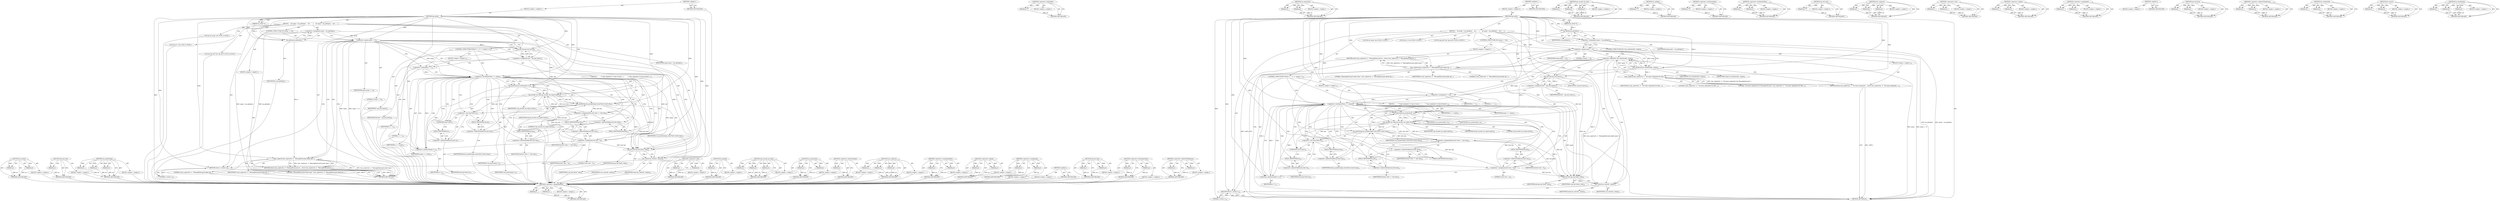 digraph "lua_pushlstring" {
vulnerable_173 [label=<(METHOD,lua_concat)>];
vulnerable_174 [label=<(PARAM,p1)>];
vulnerable_175 [label=<(PARAM,p2)>];
vulnerable_176 [label=<(BLOCK,&lt;empty&gt;,&lt;empty&gt;)>];
vulnerable_177 [label=<(METHOD_RETURN,ANY)>];
vulnerable_123 [label=<(METHOD,mp_buf_new)>];
vulnerable_124 [label=<(PARAM,p1)>];
vulnerable_125 [label=<(BLOCK,&lt;empty&gt;,&lt;empty&gt;)>];
vulnerable_126 [label=<(METHOD_RETURN,ANY)>];
vulnerable_147 [label=<(METHOD,lua_pushlstring)>];
vulnerable_148 [label=<(PARAM,p1)>];
vulnerable_149 [label=<(PARAM,p2)>];
vulnerable_150 [label=<(PARAM,p3)>];
vulnerable_151 [label=<(BLOCK,&lt;empty&gt;,&lt;empty&gt;)>];
vulnerable_152 [label=<(METHOD_RETURN,ANY)>];
vulnerable_6 [label=<(METHOD,&lt;global&gt;)<SUB>1</SUB>>];
vulnerable_7 [label=<(BLOCK,&lt;empty&gt;,&lt;empty&gt;)<SUB>1</SUB>>];
vulnerable_8 [label=<(METHOD,mp_pack)<SUB>1</SUB>>];
vulnerable_9 [label=<(PARAM,lua_State *L)<SUB>1</SUB>>];
vulnerable_10 [label=<(BLOCK,{
    int nargs = lua_gettop(L);
    int i;
   ...,{
    int nargs = lua_gettop(L);
    int i;
   ...)<SUB>1</SUB>>];
vulnerable_11 [label="<(LOCAL,int nargs: int)<SUB>2</SUB>>"];
vulnerable_12 [label=<(&lt;operator&gt;.assignment,nargs = lua_gettop(L))<SUB>2</SUB>>];
vulnerable_13 [label=<(IDENTIFIER,nargs,nargs = lua_gettop(L))<SUB>2</SUB>>];
vulnerable_14 [label=<(lua_gettop,lua_gettop(L))<SUB>2</SUB>>];
vulnerable_15 [label=<(IDENTIFIER,L,lua_gettop(L))<SUB>2</SUB>>];
vulnerable_16 [label="<(LOCAL,int i: int)<SUB>3</SUB>>"];
vulnerable_17 [label="<(LOCAL,mp_buf* buf: mp_buf*)<SUB>4</SUB>>"];
vulnerable_18 [label=<(CONTROL_STRUCTURE,IF,if (nargs == 0))<SUB>6</SUB>>];
vulnerable_19 [label=<(&lt;operator&gt;.equals,nargs == 0)<SUB>6</SUB>>];
vulnerable_20 [label=<(IDENTIFIER,nargs,nargs == 0)<SUB>6</SUB>>];
vulnerable_21 [label=<(LITERAL,0,nargs == 0)<SUB>6</SUB>>];
vulnerable_22 [label=<(BLOCK,&lt;empty&gt;,&lt;empty&gt;)<SUB>7</SUB>>];
vulnerable_23 [label=<(RETURN,return luaL_argerror(L, 0, &quot;MessagePack pack ne...,return luaL_argerror(L, 0, &quot;MessagePack pack ne...)<SUB>7</SUB>>];
vulnerable_24 [label=<(luaL_argerror,luaL_argerror(L, 0, &quot;MessagePack pack needs inp...)<SUB>7</SUB>>];
vulnerable_25 [label=<(IDENTIFIER,L,luaL_argerror(L, 0, &quot;MessagePack pack needs inp...)<SUB>7</SUB>>];
vulnerable_26 [label=<(LITERAL,0,luaL_argerror(L, 0, &quot;MessagePack pack needs inp...)<SUB>7</SUB>>];
vulnerable_27 [label=<(LITERAL,&quot;MessagePack pack needs input.&quot;,luaL_argerror(L, 0, &quot;MessagePack pack needs inp...)<SUB>7</SUB>>];
vulnerable_28 [label=<(&lt;operator&gt;.assignment,buf = mp_buf_new(L))<SUB>9</SUB>>];
vulnerable_29 [label=<(IDENTIFIER,buf,buf = mp_buf_new(L))<SUB>9</SUB>>];
vulnerable_30 [label=<(mp_buf_new,mp_buf_new(L))<SUB>9</SUB>>];
vulnerable_31 [label=<(IDENTIFIER,L,mp_buf_new(L))<SUB>9</SUB>>];
vulnerable_32 [label=<(CONTROL_STRUCTURE,FOR,for (i = 1;i &lt;= nargs;i++))<SUB>10</SUB>>];
vulnerable_33 [label=<(BLOCK,&lt;empty&gt;,&lt;empty&gt;)<SUB>10</SUB>>];
vulnerable_34 [label=<(&lt;operator&gt;.assignment,i = 1)<SUB>10</SUB>>];
vulnerable_35 [label=<(IDENTIFIER,i,i = 1)<SUB>10</SUB>>];
vulnerable_36 [label=<(LITERAL,1,i = 1)<SUB>10</SUB>>];
vulnerable_37 [label=<(&lt;operator&gt;.lessEqualsThan,i &lt;= nargs)<SUB>10</SUB>>];
vulnerable_38 [label=<(IDENTIFIER,i,i &lt;= nargs)<SUB>10</SUB>>];
vulnerable_39 [label=<(IDENTIFIER,nargs,i &lt;= nargs)<SUB>10</SUB>>];
vulnerable_40 [label=<(&lt;operator&gt;.postIncrement,i++)<SUB>10</SUB>>];
vulnerable_41 [label=<(IDENTIFIER,i,i++)<SUB>10</SUB>>];
vulnerable_42 [label=<(BLOCK,{
         /* Copy argument i to top of stack f...,{
         /* Copy argument i to top of stack f...)<SUB>10</SUB>>];
vulnerable_43 [label=<(lua_pushvalue,lua_pushvalue(L, i))<SUB>13</SUB>>];
vulnerable_44 [label=<(IDENTIFIER,L,lua_pushvalue(L, i))<SUB>13</SUB>>];
vulnerable_45 [label=<(IDENTIFIER,i,lua_pushvalue(L, i))<SUB>13</SUB>>];
vulnerable_46 [label=<(mp_encode_lua_type,mp_encode_lua_type(L,buf,0))<SUB>15</SUB>>];
vulnerable_47 [label=<(IDENTIFIER,L,mp_encode_lua_type(L,buf,0))<SUB>15</SUB>>];
vulnerable_48 [label=<(IDENTIFIER,buf,mp_encode_lua_type(L,buf,0))<SUB>15</SUB>>];
vulnerable_49 [label=<(LITERAL,0,mp_encode_lua_type(L,buf,0))<SUB>15</SUB>>];
vulnerable_50 [label=<(lua_pushlstring,lua_pushlstring(L,(char*)buf-&gt;b,buf-&gt;len))<SUB>17</SUB>>];
vulnerable_51 [label=<(IDENTIFIER,L,lua_pushlstring(L,(char*)buf-&gt;b,buf-&gt;len))<SUB>17</SUB>>];
vulnerable_52 [label=<(&lt;operator&gt;.cast,(char*)buf-&gt;b)<SUB>17</SUB>>];
vulnerable_53 [label=<(UNKNOWN,char*,char*)<SUB>17</SUB>>];
vulnerable_54 [label=<(&lt;operator&gt;.indirectFieldAccess,buf-&gt;b)<SUB>17</SUB>>];
vulnerable_55 [label=<(IDENTIFIER,buf,(char*)buf-&gt;b)<SUB>17</SUB>>];
vulnerable_56 [label=<(FIELD_IDENTIFIER,b,b)<SUB>17</SUB>>];
vulnerable_57 [label=<(&lt;operator&gt;.indirectFieldAccess,buf-&gt;len)<SUB>17</SUB>>];
vulnerable_58 [label=<(IDENTIFIER,buf,lua_pushlstring(L,(char*)buf-&gt;b,buf-&gt;len))<SUB>17</SUB>>];
vulnerable_59 [label=<(FIELD_IDENTIFIER,len,len)<SUB>17</SUB>>];
vulnerable_60 [label=<(&lt;operator&gt;.assignmentPlus,buf-&gt;free += buf-&gt;len)<SUB>22</SUB>>];
vulnerable_61 [label=<(&lt;operator&gt;.indirectFieldAccess,buf-&gt;free)<SUB>22</SUB>>];
vulnerable_62 [label=<(IDENTIFIER,buf,buf-&gt;free += buf-&gt;len)<SUB>22</SUB>>];
vulnerable_63 [label=<(FIELD_IDENTIFIER,free,free)<SUB>22</SUB>>];
vulnerable_64 [label=<(&lt;operator&gt;.indirectFieldAccess,buf-&gt;len)<SUB>22</SUB>>];
vulnerable_65 [label=<(IDENTIFIER,buf,buf-&gt;free += buf-&gt;len)<SUB>22</SUB>>];
vulnerable_66 [label=<(FIELD_IDENTIFIER,len,len)<SUB>22</SUB>>];
vulnerable_67 [label=<(&lt;operator&gt;.assignment,buf-&gt;len = 0)<SUB>23</SUB>>];
vulnerable_68 [label=<(&lt;operator&gt;.indirectFieldAccess,buf-&gt;len)<SUB>23</SUB>>];
vulnerable_69 [label=<(IDENTIFIER,buf,buf-&gt;len = 0)<SUB>23</SUB>>];
vulnerable_70 [label=<(FIELD_IDENTIFIER,len,len)<SUB>23</SUB>>];
vulnerable_71 [label=<(LITERAL,0,buf-&gt;len = 0)<SUB>23</SUB>>];
vulnerable_72 [label=<(mp_buf_free,mp_buf_free(L, buf))<SUB>25</SUB>>];
vulnerable_73 [label=<(IDENTIFIER,L,mp_buf_free(L, buf))<SUB>25</SUB>>];
vulnerable_74 [label=<(IDENTIFIER,buf,mp_buf_free(L, buf))<SUB>25</SUB>>];
vulnerable_75 [label=<(lua_concat,lua_concat(L, nargs))<SUB>28</SUB>>];
vulnerable_76 [label=<(IDENTIFIER,L,lua_concat(L, nargs))<SUB>28</SUB>>];
vulnerable_77 [label=<(IDENTIFIER,nargs,lua_concat(L, nargs))<SUB>28</SUB>>];
vulnerable_78 [label=<(RETURN,return 1;,return 1;)<SUB>29</SUB>>];
vulnerable_79 [label=<(LITERAL,1,return 1;)<SUB>29</SUB>>];
vulnerable_80 [label=<(METHOD_RETURN,int)<SUB>1</SUB>>];
vulnerable_82 [label=<(METHOD_RETURN,ANY)<SUB>1</SUB>>];
vulnerable_153 [label=<(METHOD,&lt;operator&gt;.cast)>];
vulnerable_154 [label=<(PARAM,p1)>];
vulnerable_155 [label=<(PARAM,p2)>];
vulnerable_156 [label=<(BLOCK,&lt;empty&gt;,&lt;empty&gt;)>];
vulnerable_157 [label=<(METHOD_RETURN,ANY)>];
vulnerable_108 [label=<(METHOD,lua_gettop)>];
vulnerable_109 [label=<(PARAM,p1)>];
vulnerable_110 [label=<(BLOCK,&lt;empty&gt;,&lt;empty&gt;)>];
vulnerable_111 [label=<(METHOD_RETURN,ANY)>];
vulnerable_141 [label=<(METHOD,mp_encode_lua_type)>];
vulnerable_142 [label=<(PARAM,p1)>];
vulnerable_143 [label=<(PARAM,p2)>];
vulnerable_144 [label=<(PARAM,p3)>];
vulnerable_145 [label=<(BLOCK,&lt;empty&gt;,&lt;empty&gt;)>];
vulnerable_146 [label=<(METHOD_RETURN,ANY)>];
vulnerable_136 [label=<(METHOD,lua_pushvalue)>];
vulnerable_137 [label=<(PARAM,p1)>];
vulnerable_138 [label=<(PARAM,p2)>];
vulnerable_139 [label=<(BLOCK,&lt;empty&gt;,&lt;empty&gt;)>];
vulnerable_140 [label=<(METHOD_RETURN,ANY)>];
vulnerable_132 [label=<(METHOD,&lt;operator&gt;.postIncrement)>];
vulnerable_133 [label=<(PARAM,p1)>];
vulnerable_134 [label=<(BLOCK,&lt;empty&gt;,&lt;empty&gt;)>];
vulnerable_135 [label=<(METHOD_RETURN,ANY)>];
vulnerable_117 [label=<(METHOD,luaL_argerror)>];
vulnerable_118 [label=<(PARAM,p1)>];
vulnerable_119 [label=<(PARAM,p2)>];
vulnerable_120 [label=<(PARAM,p3)>];
vulnerable_121 [label=<(BLOCK,&lt;empty&gt;,&lt;empty&gt;)>];
vulnerable_122 [label=<(METHOD_RETURN,ANY)>];
vulnerable_163 [label=<(METHOD,&lt;operator&gt;.assignmentPlus)>];
vulnerable_164 [label=<(PARAM,p1)>];
vulnerable_165 [label=<(PARAM,p2)>];
vulnerable_166 [label=<(BLOCK,&lt;empty&gt;,&lt;empty&gt;)>];
vulnerable_167 [label=<(METHOD_RETURN,ANY)>];
vulnerable_112 [label=<(METHOD,&lt;operator&gt;.equals)>];
vulnerable_113 [label=<(PARAM,p1)>];
vulnerable_114 [label=<(PARAM,p2)>];
vulnerable_115 [label=<(BLOCK,&lt;empty&gt;,&lt;empty&gt;)>];
vulnerable_116 [label=<(METHOD_RETURN,ANY)>];
vulnerable_103 [label=<(METHOD,&lt;operator&gt;.assignment)>];
vulnerable_104 [label=<(PARAM,p1)>];
vulnerable_105 [label=<(PARAM,p2)>];
vulnerable_106 [label=<(BLOCK,&lt;empty&gt;,&lt;empty&gt;)>];
vulnerable_107 [label=<(METHOD_RETURN,ANY)>];
vulnerable_97 [label=<(METHOD,&lt;global&gt;)<SUB>1</SUB>>];
vulnerable_98 [label=<(BLOCK,&lt;empty&gt;,&lt;empty&gt;)>];
vulnerable_99 [label=<(METHOD_RETURN,ANY)>];
vulnerable_168 [label=<(METHOD,mp_buf_free)>];
vulnerable_169 [label=<(PARAM,p1)>];
vulnerable_170 [label=<(PARAM,p2)>];
vulnerable_171 [label=<(BLOCK,&lt;empty&gt;,&lt;empty&gt;)>];
vulnerable_172 [label=<(METHOD_RETURN,ANY)>];
vulnerable_127 [label=<(METHOD,&lt;operator&gt;.lessEqualsThan)>];
vulnerable_128 [label=<(PARAM,p1)>];
vulnerable_129 [label=<(PARAM,p2)>];
vulnerable_130 [label=<(BLOCK,&lt;empty&gt;,&lt;empty&gt;)>];
vulnerable_131 [label=<(METHOD_RETURN,ANY)>];
vulnerable_158 [label=<(METHOD,&lt;operator&gt;.indirectFieldAccess)>];
vulnerable_159 [label=<(PARAM,p1)>];
vulnerable_160 [label=<(PARAM,p2)>];
vulnerable_161 [label=<(BLOCK,&lt;empty&gt;,&lt;empty&gt;)>];
vulnerable_162 [label=<(METHOD_RETURN,ANY)>];
fixed_185 [label=<(METHOD,&lt;operator&gt;.assignmentPlus)>];
fixed_186 [label=<(PARAM,p1)>];
fixed_187 [label=<(PARAM,p2)>];
fixed_188 [label=<(BLOCK,&lt;empty&gt;,&lt;empty&gt;)>];
fixed_189 [label=<(METHOD_RETURN,ANY)>];
fixed_136 [label=<(METHOD,&lt;operator&gt;.logicalNot)>];
fixed_137 [label=<(PARAM,p1)>];
fixed_138 [label=<(BLOCK,&lt;empty&gt;,&lt;empty&gt;)>];
fixed_139 [label=<(METHOD_RETURN,ANY)>];
fixed_158 [label=<(METHOD,lua_pushvalue)>];
fixed_159 [label=<(PARAM,p1)>];
fixed_160 [label=<(PARAM,p2)>];
fixed_161 [label=<(BLOCK,&lt;empty&gt;,&lt;empty&gt;)>];
fixed_162 [label=<(METHOD_RETURN,ANY)>];
fixed_6 [label=<(METHOD,&lt;global&gt;)<SUB>1</SUB>>];
fixed_7 [label=<(BLOCK,&lt;empty&gt;,&lt;empty&gt;)<SUB>1</SUB>>];
fixed_8 [label=<(METHOD,mp_pack)<SUB>1</SUB>>];
fixed_9 [label=<(PARAM,lua_State *L)<SUB>1</SUB>>];
fixed_10 [label=<(BLOCK,{
    int nargs = lua_gettop(L);
    int i;
   ...,{
    int nargs = lua_gettop(L);
    int i;
   ...)<SUB>1</SUB>>];
fixed_11 [label="<(LOCAL,int nargs: int)<SUB>2</SUB>>"];
fixed_12 [label=<(&lt;operator&gt;.assignment,nargs = lua_gettop(L))<SUB>2</SUB>>];
fixed_13 [label=<(IDENTIFIER,nargs,nargs = lua_gettop(L))<SUB>2</SUB>>];
fixed_14 [label=<(lua_gettop,lua_gettop(L))<SUB>2</SUB>>];
fixed_15 [label=<(IDENTIFIER,L,lua_gettop(L))<SUB>2</SUB>>];
fixed_16 [label="<(LOCAL,int i: int)<SUB>3</SUB>>"];
fixed_17 [label="<(LOCAL,mp_buf* buf: mp_buf*)<SUB>4</SUB>>"];
fixed_18 [label=<(CONTROL_STRUCTURE,IF,if (nargs == 0))<SUB>6</SUB>>];
fixed_19 [label=<(&lt;operator&gt;.equals,nargs == 0)<SUB>6</SUB>>];
fixed_20 [label=<(IDENTIFIER,nargs,nargs == 0)<SUB>6</SUB>>];
fixed_21 [label=<(LITERAL,0,nargs == 0)<SUB>6</SUB>>];
fixed_22 [label=<(BLOCK,&lt;empty&gt;,&lt;empty&gt;)<SUB>7</SUB>>];
fixed_23 [label=<(RETURN,return luaL_argerror(L, 0, &quot;MessagePack pack ne...,return luaL_argerror(L, 0, &quot;MessagePack pack ne...)<SUB>7</SUB>>];
fixed_24 [label=<(luaL_argerror,luaL_argerror(L, 0, &quot;MessagePack pack needs inp...)<SUB>7</SUB>>];
fixed_25 [label=<(IDENTIFIER,L,luaL_argerror(L, 0, &quot;MessagePack pack needs inp...)<SUB>7</SUB>>];
fixed_26 [label=<(LITERAL,0,luaL_argerror(L, 0, &quot;MessagePack pack needs inp...)<SUB>7</SUB>>];
fixed_27 [label=<(LITERAL,&quot;MessagePack pack needs input.&quot;,luaL_argerror(L, 0, &quot;MessagePack pack needs inp...)<SUB>7</SUB>>];
fixed_28 [label=<(CONTROL_STRUCTURE,IF,if (!lua_checkstack(L, nargs)))<SUB>9</SUB>>];
fixed_29 [label=<(&lt;operator&gt;.logicalNot,!lua_checkstack(L, nargs))<SUB>9</SUB>>];
fixed_30 [label=<(lua_checkstack,lua_checkstack(L, nargs))<SUB>9</SUB>>];
fixed_31 [label=<(IDENTIFIER,L,lua_checkstack(L, nargs))<SUB>9</SUB>>];
fixed_32 [label=<(IDENTIFIER,nargs,lua_checkstack(L, nargs))<SUB>9</SUB>>];
fixed_33 [label=<(BLOCK,&lt;empty&gt;,&lt;empty&gt;)<SUB>10</SUB>>];
fixed_34 [label=<(RETURN,return luaL_argerror(L, 0, &quot;Too many arguments ...,return luaL_argerror(L, 0, &quot;Too many arguments ...)<SUB>10</SUB>>];
fixed_35 [label=<(luaL_argerror,luaL_argerror(L, 0, &quot;Too many arguments for Mes...)<SUB>10</SUB>>];
fixed_36 [label=<(IDENTIFIER,L,luaL_argerror(L, 0, &quot;Too many arguments for Mes...)<SUB>10</SUB>>];
fixed_37 [label=<(LITERAL,0,luaL_argerror(L, 0, &quot;Too many arguments for Mes...)<SUB>10</SUB>>];
fixed_38 [label=<(LITERAL,&quot;Too many arguments for MessagePack pack.&quot;,luaL_argerror(L, 0, &quot;Too many arguments for Mes...)<SUB>10</SUB>>];
fixed_39 [label=<(&lt;operator&gt;.assignment,buf = mp_buf_new(L))<SUB>12</SUB>>];
fixed_40 [label=<(IDENTIFIER,buf,buf = mp_buf_new(L))<SUB>12</SUB>>];
fixed_41 [label=<(mp_buf_new,mp_buf_new(L))<SUB>12</SUB>>];
fixed_42 [label=<(IDENTIFIER,L,mp_buf_new(L))<SUB>12</SUB>>];
fixed_43 [label=<(CONTROL_STRUCTURE,FOR,for (i = 1;i &lt;= nargs;i++))<SUB>13</SUB>>];
fixed_44 [label=<(BLOCK,&lt;empty&gt;,&lt;empty&gt;)<SUB>13</SUB>>];
fixed_45 [label=<(&lt;operator&gt;.assignment,i = 1)<SUB>13</SUB>>];
fixed_46 [label=<(IDENTIFIER,i,i = 1)<SUB>13</SUB>>];
fixed_47 [label=<(LITERAL,1,i = 1)<SUB>13</SUB>>];
fixed_48 [label=<(&lt;operator&gt;.lessEqualsThan,i &lt;= nargs)<SUB>13</SUB>>];
fixed_49 [label=<(IDENTIFIER,i,i &lt;= nargs)<SUB>13</SUB>>];
fixed_50 [label=<(IDENTIFIER,nargs,i &lt;= nargs)<SUB>13</SUB>>];
fixed_51 [label=<(&lt;operator&gt;.postIncrement,i++)<SUB>13</SUB>>];
fixed_52 [label=<(IDENTIFIER,i,i++)<SUB>13</SUB>>];
fixed_53 [label=<(BLOCK,{
         /* Copy argument i to top of stack f...,{
         /* Copy argument i to top of stack f...)<SUB>13</SUB>>];
fixed_54 [label=<(lua_pushvalue,lua_pushvalue(L, i))<SUB>16</SUB>>];
fixed_55 [label=<(IDENTIFIER,L,lua_pushvalue(L, i))<SUB>16</SUB>>];
fixed_56 [label=<(IDENTIFIER,i,lua_pushvalue(L, i))<SUB>16</SUB>>];
fixed_57 [label=<(mp_encode_lua_type,mp_encode_lua_type(L,buf,0))<SUB>18</SUB>>];
fixed_58 [label=<(IDENTIFIER,L,mp_encode_lua_type(L,buf,0))<SUB>18</SUB>>];
fixed_59 [label=<(IDENTIFIER,buf,mp_encode_lua_type(L,buf,0))<SUB>18</SUB>>];
fixed_60 [label=<(LITERAL,0,mp_encode_lua_type(L,buf,0))<SUB>18</SUB>>];
fixed_61 [label=<(lua_pushlstring,lua_pushlstring(L,(char*)buf-&gt;b,buf-&gt;len))<SUB>20</SUB>>];
fixed_62 [label=<(IDENTIFIER,L,lua_pushlstring(L,(char*)buf-&gt;b,buf-&gt;len))<SUB>20</SUB>>];
fixed_63 [label=<(&lt;operator&gt;.cast,(char*)buf-&gt;b)<SUB>20</SUB>>];
fixed_64 [label=<(UNKNOWN,char*,char*)<SUB>20</SUB>>];
fixed_65 [label=<(&lt;operator&gt;.indirectFieldAccess,buf-&gt;b)<SUB>20</SUB>>];
fixed_66 [label=<(IDENTIFIER,buf,(char*)buf-&gt;b)<SUB>20</SUB>>];
fixed_67 [label=<(FIELD_IDENTIFIER,b,b)<SUB>20</SUB>>];
fixed_68 [label=<(&lt;operator&gt;.indirectFieldAccess,buf-&gt;len)<SUB>20</SUB>>];
fixed_69 [label=<(IDENTIFIER,buf,lua_pushlstring(L,(char*)buf-&gt;b,buf-&gt;len))<SUB>20</SUB>>];
fixed_70 [label=<(FIELD_IDENTIFIER,len,len)<SUB>20</SUB>>];
fixed_71 [label=<(&lt;operator&gt;.assignmentPlus,buf-&gt;free += buf-&gt;len)<SUB>25</SUB>>];
fixed_72 [label=<(&lt;operator&gt;.indirectFieldAccess,buf-&gt;free)<SUB>25</SUB>>];
fixed_73 [label=<(IDENTIFIER,buf,buf-&gt;free += buf-&gt;len)<SUB>25</SUB>>];
fixed_74 [label=<(FIELD_IDENTIFIER,free,free)<SUB>25</SUB>>];
fixed_75 [label=<(&lt;operator&gt;.indirectFieldAccess,buf-&gt;len)<SUB>25</SUB>>];
fixed_76 [label=<(IDENTIFIER,buf,buf-&gt;free += buf-&gt;len)<SUB>25</SUB>>];
fixed_77 [label=<(FIELD_IDENTIFIER,len,len)<SUB>25</SUB>>];
fixed_78 [label=<(&lt;operator&gt;.assignment,buf-&gt;len = 0)<SUB>26</SUB>>];
fixed_79 [label=<(&lt;operator&gt;.indirectFieldAccess,buf-&gt;len)<SUB>26</SUB>>];
fixed_80 [label=<(IDENTIFIER,buf,buf-&gt;len = 0)<SUB>26</SUB>>];
fixed_81 [label=<(FIELD_IDENTIFIER,len,len)<SUB>26</SUB>>];
fixed_82 [label=<(LITERAL,0,buf-&gt;len = 0)<SUB>26</SUB>>];
fixed_83 [label=<(mp_buf_free,mp_buf_free(L, buf))<SUB>28</SUB>>];
fixed_84 [label=<(IDENTIFIER,L,mp_buf_free(L, buf))<SUB>28</SUB>>];
fixed_85 [label=<(IDENTIFIER,buf,mp_buf_free(L, buf))<SUB>28</SUB>>];
fixed_86 [label=<(lua_concat,lua_concat(L, nargs))<SUB>31</SUB>>];
fixed_87 [label=<(IDENTIFIER,L,lua_concat(L, nargs))<SUB>31</SUB>>];
fixed_88 [label=<(IDENTIFIER,nargs,lua_concat(L, nargs))<SUB>31</SUB>>];
fixed_89 [label=<(RETURN,return 1;,return 1;)<SUB>32</SUB>>];
fixed_90 [label=<(LITERAL,1,return 1;)<SUB>32</SUB>>];
fixed_91 [label=<(METHOD_RETURN,int)<SUB>1</SUB>>];
fixed_93 [label=<(METHOD_RETURN,ANY)<SUB>1</SUB>>];
fixed_163 [label=<(METHOD,mp_encode_lua_type)>];
fixed_164 [label=<(PARAM,p1)>];
fixed_165 [label=<(PARAM,p2)>];
fixed_166 [label=<(PARAM,p3)>];
fixed_167 [label=<(BLOCK,&lt;empty&gt;,&lt;empty&gt;)>];
fixed_168 [label=<(METHOD_RETURN,ANY)>];
fixed_121 [label=<(METHOD,lua_gettop)>];
fixed_122 [label=<(PARAM,p1)>];
fixed_123 [label=<(BLOCK,&lt;empty&gt;,&lt;empty&gt;)>];
fixed_124 [label=<(METHOD_RETURN,ANY)>];
fixed_154 [label=<(METHOD,&lt;operator&gt;.postIncrement)>];
fixed_155 [label=<(PARAM,p1)>];
fixed_156 [label=<(BLOCK,&lt;empty&gt;,&lt;empty&gt;)>];
fixed_157 [label=<(METHOD_RETURN,ANY)>];
fixed_149 [label=<(METHOD,&lt;operator&gt;.lessEqualsThan)>];
fixed_150 [label=<(PARAM,p1)>];
fixed_151 [label=<(PARAM,p2)>];
fixed_152 [label=<(BLOCK,&lt;empty&gt;,&lt;empty&gt;)>];
fixed_153 [label=<(METHOD_RETURN,ANY)>];
fixed_145 [label=<(METHOD,mp_buf_new)>];
fixed_146 [label=<(PARAM,p1)>];
fixed_147 [label=<(BLOCK,&lt;empty&gt;,&lt;empty&gt;)>];
fixed_148 [label=<(METHOD_RETURN,ANY)>];
fixed_130 [label=<(METHOD,luaL_argerror)>];
fixed_131 [label=<(PARAM,p1)>];
fixed_132 [label=<(PARAM,p2)>];
fixed_133 [label=<(PARAM,p3)>];
fixed_134 [label=<(BLOCK,&lt;empty&gt;,&lt;empty&gt;)>];
fixed_135 [label=<(METHOD_RETURN,ANY)>];
fixed_175 [label=<(METHOD,&lt;operator&gt;.cast)>];
fixed_176 [label=<(PARAM,p1)>];
fixed_177 [label=<(PARAM,p2)>];
fixed_178 [label=<(BLOCK,&lt;empty&gt;,&lt;empty&gt;)>];
fixed_179 [label=<(METHOD_RETURN,ANY)>];
fixed_125 [label=<(METHOD,&lt;operator&gt;.equals)>];
fixed_126 [label=<(PARAM,p1)>];
fixed_127 [label=<(PARAM,p2)>];
fixed_128 [label=<(BLOCK,&lt;empty&gt;,&lt;empty&gt;)>];
fixed_129 [label=<(METHOD_RETURN,ANY)>];
fixed_116 [label=<(METHOD,&lt;operator&gt;.assignment)>];
fixed_117 [label=<(PARAM,p1)>];
fixed_118 [label=<(PARAM,p2)>];
fixed_119 [label=<(BLOCK,&lt;empty&gt;,&lt;empty&gt;)>];
fixed_120 [label=<(METHOD_RETURN,ANY)>];
fixed_110 [label=<(METHOD,&lt;global&gt;)<SUB>1</SUB>>];
fixed_111 [label=<(BLOCK,&lt;empty&gt;,&lt;empty&gt;)>];
fixed_112 [label=<(METHOD_RETURN,ANY)>];
fixed_190 [label=<(METHOD,mp_buf_free)>];
fixed_191 [label=<(PARAM,p1)>];
fixed_192 [label=<(PARAM,p2)>];
fixed_193 [label=<(BLOCK,&lt;empty&gt;,&lt;empty&gt;)>];
fixed_194 [label=<(METHOD_RETURN,ANY)>];
fixed_180 [label=<(METHOD,&lt;operator&gt;.indirectFieldAccess)>];
fixed_181 [label=<(PARAM,p1)>];
fixed_182 [label=<(PARAM,p2)>];
fixed_183 [label=<(BLOCK,&lt;empty&gt;,&lt;empty&gt;)>];
fixed_184 [label=<(METHOD_RETURN,ANY)>];
fixed_140 [label=<(METHOD,lua_checkstack)>];
fixed_141 [label=<(PARAM,p1)>];
fixed_142 [label=<(PARAM,p2)>];
fixed_143 [label=<(BLOCK,&lt;empty&gt;,&lt;empty&gt;)>];
fixed_144 [label=<(METHOD_RETURN,ANY)>];
fixed_195 [label=<(METHOD,lua_concat)>];
fixed_196 [label=<(PARAM,p1)>];
fixed_197 [label=<(PARAM,p2)>];
fixed_198 [label=<(BLOCK,&lt;empty&gt;,&lt;empty&gt;)>];
fixed_199 [label=<(METHOD_RETURN,ANY)>];
fixed_169 [label=<(METHOD,lua_pushlstring)>];
fixed_170 [label=<(PARAM,p1)>];
fixed_171 [label=<(PARAM,p2)>];
fixed_172 [label=<(PARAM,p3)>];
fixed_173 [label=<(BLOCK,&lt;empty&gt;,&lt;empty&gt;)>];
fixed_174 [label=<(METHOD_RETURN,ANY)>];
vulnerable_173 -> vulnerable_174  [key=0, label="AST: "];
vulnerable_173 -> vulnerable_174  [key=1, label="DDG: "];
vulnerable_173 -> vulnerable_176  [key=0, label="AST: "];
vulnerable_173 -> vulnerable_175  [key=0, label="AST: "];
vulnerable_173 -> vulnerable_175  [key=1, label="DDG: "];
vulnerable_173 -> vulnerable_177  [key=0, label="AST: "];
vulnerable_173 -> vulnerable_177  [key=1, label="CFG: "];
vulnerable_174 -> vulnerable_177  [key=0, label="DDG: p1"];
vulnerable_175 -> vulnerable_177  [key=0, label="DDG: p2"];
vulnerable_176 -> fixed_185  [key=0];
vulnerable_177 -> fixed_185  [key=0];
vulnerable_123 -> vulnerable_124  [key=0, label="AST: "];
vulnerable_123 -> vulnerable_124  [key=1, label="DDG: "];
vulnerable_123 -> vulnerable_125  [key=0, label="AST: "];
vulnerable_123 -> vulnerable_126  [key=0, label="AST: "];
vulnerable_123 -> vulnerable_126  [key=1, label="CFG: "];
vulnerable_124 -> vulnerable_126  [key=0, label="DDG: p1"];
vulnerable_125 -> fixed_185  [key=0];
vulnerable_126 -> fixed_185  [key=0];
vulnerable_147 -> vulnerable_148  [key=0, label="AST: "];
vulnerable_147 -> vulnerable_148  [key=1, label="DDG: "];
vulnerable_147 -> vulnerable_151  [key=0, label="AST: "];
vulnerable_147 -> vulnerable_149  [key=0, label="AST: "];
vulnerable_147 -> vulnerable_149  [key=1, label="DDG: "];
vulnerable_147 -> vulnerable_152  [key=0, label="AST: "];
vulnerable_147 -> vulnerable_152  [key=1, label="CFG: "];
vulnerable_147 -> vulnerable_150  [key=0, label="AST: "];
vulnerable_147 -> vulnerable_150  [key=1, label="DDG: "];
vulnerable_148 -> vulnerable_152  [key=0, label="DDG: p1"];
vulnerable_149 -> vulnerable_152  [key=0, label="DDG: p2"];
vulnerable_150 -> vulnerable_152  [key=0, label="DDG: p3"];
vulnerable_151 -> fixed_185  [key=0];
vulnerable_152 -> fixed_185  [key=0];
vulnerable_6 -> vulnerable_7  [key=0, label="AST: "];
vulnerable_6 -> vulnerable_82  [key=0, label="AST: "];
vulnerable_6 -> vulnerable_82  [key=1, label="CFG: "];
vulnerable_7 -> vulnerable_8  [key=0, label="AST: "];
vulnerable_8 -> vulnerable_9  [key=0, label="AST: "];
vulnerable_8 -> vulnerable_9  [key=1, label="DDG: "];
vulnerable_8 -> vulnerable_10  [key=0, label="AST: "];
vulnerable_8 -> vulnerable_80  [key=0, label="AST: "];
vulnerable_8 -> vulnerable_14  [key=0, label="CFG: "];
vulnerable_8 -> vulnerable_14  [key=1, label="DDG: "];
vulnerable_8 -> vulnerable_78  [key=0, label="DDG: "];
vulnerable_8 -> vulnerable_72  [key=0, label="DDG: "];
vulnerable_8 -> vulnerable_75  [key=0, label="DDG: "];
vulnerable_8 -> vulnerable_79  [key=0, label="DDG: "];
vulnerable_8 -> vulnerable_19  [key=0, label="DDG: "];
vulnerable_8 -> vulnerable_30  [key=0, label="DDG: "];
vulnerable_8 -> vulnerable_34  [key=0, label="DDG: "];
vulnerable_8 -> vulnerable_37  [key=0, label="DDG: "];
vulnerable_8 -> vulnerable_40  [key=0, label="DDG: "];
vulnerable_8 -> vulnerable_67  [key=0, label="DDG: "];
vulnerable_8 -> vulnerable_43  [key=0, label="DDG: "];
vulnerable_8 -> vulnerable_46  [key=0, label="DDG: "];
vulnerable_8 -> vulnerable_50  [key=0, label="DDG: "];
vulnerable_8 -> vulnerable_24  [key=0, label="DDG: "];
vulnerable_9 -> vulnerable_14  [key=0, label="DDG: L"];
vulnerable_10 -> vulnerable_11  [key=0, label="AST: "];
vulnerable_10 -> vulnerable_12  [key=0, label="AST: "];
vulnerable_10 -> vulnerable_16  [key=0, label="AST: "];
vulnerable_10 -> vulnerable_17  [key=0, label="AST: "];
vulnerable_10 -> vulnerable_18  [key=0, label="AST: "];
vulnerable_10 -> vulnerable_28  [key=0, label="AST: "];
vulnerable_10 -> vulnerable_32  [key=0, label="AST: "];
vulnerable_10 -> vulnerable_72  [key=0, label="AST: "];
vulnerable_10 -> vulnerable_75  [key=0, label="AST: "];
vulnerable_10 -> vulnerable_78  [key=0, label="AST: "];
vulnerable_11 -> fixed_185  [key=0];
vulnerable_12 -> vulnerable_13  [key=0, label="AST: "];
vulnerable_12 -> vulnerable_14  [key=0, label="AST: "];
vulnerable_12 -> vulnerable_19  [key=0, label="CFG: "];
vulnerable_12 -> vulnerable_19  [key=1, label="DDG: nargs"];
vulnerable_12 -> vulnerable_80  [key=0, label="DDG: lua_gettop(L)"];
vulnerable_12 -> vulnerable_80  [key=1, label="DDG: nargs = lua_gettop(L)"];
vulnerable_13 -> fixed_185  [key=0];
vulnerable_14 -> vulnerable_15  [key=0, label="AST: "];
vulnerable_14 -> vulnerable_12  [key=0, label="CFG: "];
vulnerable_14 -> vulnerable_12  [key=1, label="DDG: L"];
vulnerable_14 -> vulnerable_30  [key=0, label="DDG: L"];
vulnerable_14 -> vulnerable_24  [key=0, label="DDG: L"];
vulnerable_15 -> fixed_185  [key=0];
vulnerable_16 -> fixed_185  [key=0];
vulnerable_17 -> fixed_185  [key=0];
vulnerable_18 -> vulnerable_19  [key=0, label="AST: "];
vulnerable_18 -> vulnerable_22  [key=0, label="AST: "];
vulnerable_19 -> vulnerable_20  [key=0, label="AST: "];
vulnerable_19 -> vulnerable_21  [key=0, label="AST: "];
vulnerable_19 -> vulnerable_24  [key=0, label="CFG: "];
vulnerable_19 -> vulnerable_24  [key=1, label="CDG: "];
vulnerable_19 -> vulnerable_30  [key=0, label="CFG: "];
vulnerable_19 -> vulnerable_30  [key=1, label="CDG: "];
vulnerable_19 -> vulnerable_80  [key=0, label="DDG: nargs"];
vulnerable_19 -> vulnerable_80  [key=1, label="DDG: nargs == 0"];
vulnerable_19 -> vulnerable_37  [key=0, label="DDG: nargs"];
vulnerable_19 -> vulnerable_37  [key=1, label="CDG: "];
vulnerable_19 -> vulnerable_34  [key=0, label="CDG: "];
vulnerable_19 -> vulnerable_28  [key=0, label="CDG: "];
vulnerable_19 -> vulnerable_75  [key=0, label="CDG: "];
vulnerable_19 -> vulnerable_72  [key=0, label="CDG: "];
vulnerable_19 -> vulnerable_23  [key=0, label="CDG: "];
vulnerable_19 -> vulnerable_78  [key=0, label="CDG: "];
vulnerable_20 -> fixed_185  [key=0];
vulnerable_21 -> fixed_185  [key=0];
vulnerable_22 -> vulnerable_23  [key=0, label="AST: "];
vulnerable_23 -> vulnerable_24  [key=0, label="AST: "];
vulnerable_23 -> vulnerable_80  [key=0, label="CFG: "];
vulnerable_23 -> vulnerable_80  [key=1, label="DDG: &lt;RET&gt;"];
vulnerable_24 -> vulnerable_25  [key=0, label="AST: "];
vulnerable_24 -> vulnerable_26  [key=0, label="AST: "];
vulnerable_24 -> vulnerable_27  [key=0, label="AST: "];
vulnerable_24 -> vulnerable_23  [key=0, label="CFG: "];
vulnerable_24 -> vulnerable_23  [key=1, label="DDG: luaL_argerror(L, 0, &quot;MessagePack pack needs input.&quot;)"];
vulnerable_24 -> vulnerable_80  [key=0, label="DDG: L"];
vulnerable_24 -> vulnerable_80  [key=1, label="DDG: luaL_argerror(L, 0, &quot;MessagePack pack needs input.&quot;)"];
vulnerable_25 -> fixed_185  [key=0];
vulnerable_26 -> fixed_185  [key=0];
vulnerable_27 -> fixed_185  [key=0];
vulnerable_28 -> vulnerable_29  [key=0, label="AST: "];
vulnerable_28 -> vulnerable_30  [key=0, label="AST: "];
vulnerable_28 -> vulnerable_34  [key=0, label="CFG: "];
vulnerable_28 -> vulnerable_72  [key=0, label="DDG: buf"];
vulnerable_28 -> vulnerable_46  [key=0, label="DDG: buf"];
vulnerable_29 -> fixed_185  [key=0];
vulnerable_30 -> vulnerable_31  [key=0, label="AST: "];
vulnerable_30 -> vulnerable_28  [key=0, label="CFG: "];
vulnerable_30 -> vulnerable_28  [key=1, label="DDG: L"];
vulnerable_30 -> vulnerable_72  [key=0, label="DDG: L"];
vulnerable_30 -> vulnerable_43  [key=0, label="DDG: L"];
vulnerable_31 -> fixed_185  [key=0];
vulnerable_32 -> vulnerable_33  [key=0, label="AST: "];
vulnerable_32 -> vulnerable_37  [key=0, label="AST: "];
vulnerable_32 -> vulnerable_40  [key=0, label="AST: "];
vulnerable_32 -> vulnerable_42  [key=0, label="AST: "];
vulnerable_33 -> vulnerable_34  [key=0, label="AST: "];
vulnerable_34 -> vulnerable_35  [key=0, label="AST: "];
vulnerable_34 -> vulnerable_36  [key=0, label="AST: "];
vulnerable_34 -> vulnerable_37  [key=0, label="CFG: "];
vulnerable_34 -> vulnerable_37  [key=1, label="DDG: i"];
vulnerable_35 -> fixed_185  [key=0];
vulnerable_36 -> fixed_185  [key=0];
vulnerable_37 -> vulnerable_38  [key=0, label="AST: "];
vulnerable_37 -> vulnerable_39  [key=0, label="AST: "];
vulnerable_37 -> vulnerable_43  [key=0, label="CFG: "];
vulnerable_37 -> vulnerable_43  [key=1, label="DDG: i"];
vulnerable_37 -> vulnerable_43  [key=2, label="CDG: "];
vulnerable_37 -> vulnerable_72  [key=0, label="CFG: "];
vulnerable_37 -> vulnerable_75  [key=0, label="DDG: nargs"];
vulnerable_37 -> vulnerable_68  [key=0, label="CDG: "];
vulnerable_37 -> vulnerable_60  [key=0, label="CDG: "];
vulnerable_37 -> vulnerable_64  [key=0, label="CDG: "];
vulnerable_37 -> vulnerable_57  [key=0, label="CDG: "];
vulnerable_37 -> vulnerable_66  [key=0, label="CDG: "];
vulnerable_37 -> vulnerable_52  [key=0, label="CDG: "];
vulnerable_37 -> vulnerable_37  [key=0, label="CDG: "];
vulnerable_37 -> vulnerable_46  [key=0, label="CDG: "];
vulnerable_37 -> vulnerable_56  [key=0, label="CDG: "];
vulnerable_37 -> vulnerable_67  [key=0, label="CDG: "];
vulnerable_37 -> vulnerable_40  [key=0, label="CDG: "];
vulnerable_37 -> vulnerable_50  [key=0, label="CDG: "];
vulnerable_37 -> vulnerable_59  [key=0, label="CDG: "];
vulnerable_37 -> vulnerable_54  [key=0, label="CDG: "];
vulnerable_37 -> vulnerable_61  [key=0, label="CDG: "];
vulnerable_37 -> vulnerable_53  [key=0, label="CDG: "];
vulnerable_37 -> vulnerable_70  [key=0, label="CDG: "];
vulnerable_37 -> vulnerable_63  [key=0, label="CDG: "];
vulnerable_38 -> fixed_185  [key=0];
vulnerable_39 -> fixed_185  [key=0];
vulnerable_40 -> vulnerable_41  [key=0, label="AST: "];
vulnerable_40 -> vulnerable_37  [key=0, label="CFG: "];
vulnerable_40 -> vulnerable_37  [key=1, label="DDG: i"];
vulnerable_41 -> fixed_185  [key=0];
vulnerable_42 -> vulnerable_43  [key=0, label="AST: "];
vulnerable_42 -> vulnerable_46  [key=0, label="AST: "];
vulnerable_42 -> vulnerable_50  [key=0, label="AST: "];
vulnerable_42 -> vulnerable_60  [key=0, label="AST: "];
vulnerable_42 -> vulnerable_67  [key=0, label="AST: "];
vulnerable_43 -> vulnerable_44  [key=0, label="AST: "];
vulnerable_43 -> vulnerable_45  [key=0, label="AST: "];
vulnerable_43 -> vulnerable_46  [key=0, label="CFG: "];
vulnerable_43 -> vulnerable_46  [key=1, label="DDG: L"];
vulnerable_43 -> vulnerable_40  [key=0, label="DDG: i"];
vulnerable_44 -> fixed_185  [key=0];
vulnerable_45 -> fixed_185  [key=0];
vulnerable_46 -> vulnerable_47  [key=0, label="AST: "];
vulnerable_46 -> vulnerable_48  [key=0, label="AST: "];
vulnerable_46 -> vulnerable_49  [key=0, label="AST: "];
vulnerable_46 -> vulnerable_53  [key=0, label="CFG: "];
vulnerable_46 -> vulnerable_72  [key=0, label="DDG: buf"];
vulnerable_46 -> vulnerable_60  [key=0, label="DDG: buf"];
vulnerable_46 -> vulnerable_50  [key=0, label="DDG: L"];
vulnerable_46 -> vulnerable_50  [key=1, label="DDG: buf"];
vulnerable_46 -> vulnerable_52  [key=0, label="DDG: buf"];
vulnerable_47 -> fixed_185  [key=0];
vulnerable_48 -> fixed_185  [key=0];
vulnerable_49 -> fixed_185  [key=0];
vulnerable_50 -> vulnerable_51  [key=0, label="AST: "];
vulnerable_50 -> vulnerable_52  [key=0, label="AST: "];
vulnerable_50 -> vulnerable_57  [key=0, label="AST: "];
vulnerable_50 -> vulnerable_63  [key=0, label="CFG: "];
vulnerable_50 -> vulnerable_72  [key=0, label="DDG: L"];
vulnerable_50 -> vulnerable_60  [key=0, label="DDG: buf-&gt;len"];
vulnerable_50 -> vulnerable_43  [key=0, label="DDG: L"];
vulnerable_51 -> fixed_185  [key=0];
vulnerable_52 -> vulnerable_53  [key=0, label="AST: "];
vulnerable_52 -> vulnerable_54  [key=0, label="AST: "];
vulnerable_52 -> vulnerable_59  [key=0, label="CFG: "];
vulnerable_53 -> vulnerable_56  [key=0, label="CFG: "];
vulnerable_54 -> vulnerable_55  [key=0, label="AST: "];
vulnerable_54 -> vulnerable_56  [key=0, label="AST: "];
vulnerable_54 -> vulnerable_52  [key=0, label="CFG: "];
vulnerable_55 -> fixed_185  [key=0];
vulnerable_56 -> vulnerable_54  [key=0, label="CFG: "];
vulnerable_57 -> vulnerable_58  [key=0, label="AST: "];
vulnerable_57 -> vulnerable_59  [key=0, label="AST: "];
vulnerable_57 -> vulnerable_50  [key=0, label="CFG: "];
vulnerable_58 -> fixed_185  [key=0];
vulnerable_59 -> vulnerable_57  [key=0, label="CFG: "];
vulnerable_60 -> vulnerable_61  [key=0, label="AST: "];
vulnerable_60 -> vulnerable_64  [key=0, label="AST: "];
vulnerable_60 -> vulnerable_70  [key=0, label="CFG: "];
vulnerable_60 -> vulnerable_72  [key=0, label="DDG: buf-&gt;free"];
vulnerable_60 -> vulnerable_46  [key=0, label="DDG: buf-&gt;free"];
vulnerable_61 -> vulnerable_62  [key=0, label="AST: "];
vulnerable_61 -> vulnerable_63  [key=0, label="AST: "];
vulnerable_61 -> vulnerable_66  [key=0, label="CFG: "];
vulnerable_62 -> fixed_185  [key=0];
vulnerable_63 -> vulnerable_61  [key=0, label="CFG: "];
vulnerable_64 -> vulnerable_65  [key=0, label="AST: "];
vulnerable_64 -> vulnerable_66  [key=0, label="AST: "];
vulnerable_64 -> vulnerable_60  [key=0, label="CFG: "];
vulnerable_65 -> fixed_185  [key=0];
vulnerable_66 -> vulnerable_64  [key=0, label="CFG: "];
vulnerable_67 -> vulnerable_68  [key=0, label="AST: "];
vulnerable_67 -> vulnerable_71  [key=0, label="AST: "];
vulnerable_67 -> vulnerable_40  [key=0, label="CFG: "];
vulnerable_67 -> vulnerable_72  [key=0, label="DDG: buf-&gt;len"];
vulnerable_67 -> vulnerable_46  [key=0, label="DDG: buf-&gt;len"];
vulnerable_67 -> vulnerable_50  [key=0, label="DDG: buf-&gt;len"];
vulnerable_68 -> vulnerable_69  [key=0, label="AST: "];
vulnerable_68 -> vulnerable_70  [key=0, label="AST: "];
vulnerable_68 -> vulnerable_67  [key=0, label="CFG: "];
vulnerable_69 -> fixed_185  [key=0];
vulnerable_70 -> vulnerable_68  [key=0, label="CFG: "];
vulnerable_71 -> fixed_185  [key=0];
vulnerable_72 -> vulnerable_73  [key=0, label="AST: "];
vulnerable_72 -> vulnerable_74  [key=0, label="AST: "];
vulnerable_72 -> vulnerable_75  [key=0, label="CFG: "];
vulnerable_72 -> vulnerable_75  [key=1, label="DDG: L"];
vulnerable_73 -> fixed_185  [key=0];
vulnerable_74 -> fixed_185  [key=0];
vulnerable_75 -> vulnerable_76  [key=0, label="AST: "];
vulnerable_75 -> vulnerable_77  [key=0, label="AST: "];
vulnerable_75 -> vulnerable_78  [key=0, label="CFG: "];
vulnerable_76 -> fixed_185  [key=0];
vulnerable_77 -> fixed_185  [key=0];
vulnerable_78 -> vulnerable_79  [key=0, label="AST: "];
vulnerable_78 -> vulnerable_80  [key=0, label="CFG: "];
vulnerable_78 -> vulnerable_80  [key=1, label="DDG: &lt;RET&gt;"];
vulnerable_79 -> vulnerable_78  [key=0, label="DDG: 1"];
vulnerable_80 -> fixed_185  [key=0];
vulnerable_82 -> fixed_185  [key=0];
vulnerable_153 -> vulnerable_154  [key=0, label="AST: "];
vulnerable_153 -> vulnerable_154  [key=1, label="DDG: "];
vulnerable_153 -> vulnerable_156  [key=0, label="AST: "];
vulnerable_153 -> vulnerable_155  [key=0, label="AST: "];
vulnerable_153 -> vulnerable_155  [key=1, label="DDG: "];
vulnerable_153 -> vulnerable_157  [key=0, label="AST: "];
vulnerable_153 -> vulnerable_157  [key=1, label="CFG: "];
vulnerable_154 -> vulnerable_157  [key=0, label="DDG: p1"];
vulnerable_155 -> vulnerable_157  [key=0, label="DDG: p2"];
vulnerable_156 -> fixed_185  [key=0];
vulnerable_157 -> fixed_185  [key=0];
vulnerable_108 -> vulnerable_109  [key=0, label="AST: "];
vulnerable_108 -> vulnerable_109  [key=1, label="DDG: "];
vulnerable_108 -> vulnerable_110  [key=0, label="AST: "];
vulnerable_108 -> vulnerable_111  [key=0, label="AST: "];
vulnerable_108 -> vulnerable_111  [key=1, label="CFG: "];
vulnerable_109 -> vulnerable_111  [key=0, label="DDG: p1"];
vulnerable_110 -> fixed_185  [key=0];
vulnerable_111 -> fixed_185  [key=0];
vulnerable_141 -> vulnerable_142  [key=0, label="AST: "];
vulnerable_141 -> vulnerable_142  [key=1, label="DDG: "];
vulnerable_141 -> vulnerable_145  [key=0, label="AST: "];
vulnerable_141 -> vulnerable_143  [key=0, label="AST: "];
vulnerable_141 -> vulnerable_143  [key=1, label="DDG: "];
vulnerable_141 -> vulnerable_146  [key=0, label="AST: "];
vulnerable_141 -> vulnerable_146  [key=1, label="CFG: "];
vulnerable_141 -> vulnerable_144  [key=0, label="AST: "];
vulnerable_141 -> vulnerable_144  [key=1, label="DDG: "];
vulnerable_142 -> vulnerable_146  [key=0, label="DDG: p1"];
vulnerable_143 -> vulnerable_146  [key=0, label="DDG: p2"];
vulnerable_144 -> vulnerable_146  [key=0, label="DDG: p3"];
vulnerable_145 -> fixed_185  [key=0];
vulnerable_146 -> fixed_185  [key=0];
vulnerable_136 -> vulnerable_137  [key=0, label="AST: "];
vulnerable_136 -> vulnerable_137  [key=1, label="DDG: "];
vulnerable_136 -> vulnerable_139  [key=0, label="AST: "];
vulnerable_136 -> vulnerable_138  [key=0, label="AST: "];
vulnerable_136 -> vulnerable_138  [key=1, label="DDG: "];
vulnerable_136 -> vulnerable_140  [key=0, label="AST: "];
vulnerable_136 -> vulnerable_140  [key=1, label="CFG: "];
vulnerable_137 -> vulnerable_140  [key=0, label="DDG: p1"];
vulnerable_138 -> vulnerable_140  [key=0, label="DDG: p2"];
vulnerable_139 -> fixed_185  [key=0];
vulnerable_140 -> fixed_185  [key=0];
vulnerable_132 -> vulnerable_133  [key=0, label="AST: "];
vulnerable_132 -> vulnerable_133  [key=1, label="DDG: "];
vulnerable_132 -> vulnerable_134  [key=0, label="AST: "];
vulnerable_132 -> vulnerable_135  [key=0, label="AST: "];
vulnerable_132 -> vulnerable_135  [key=1, label="CFG: "];
vulnerable_133 -> vulnerable_135  [key=0, label="DDG: p1"];
vulnerable_134 -> fixed_185  [key=0];
vulnerable_135 -> fixed_185  [key=0];
vulnerable_117 -> vulnerable_118  [key=0, label="AST: "];
vulnerable_117 -> vulnerable_118  [key=1, label="DDG: "];
vulnerable_117 -> vulnerable_121  [key=0, label="AST: "];
vulnerable_117 -> vulnerable_119  [key=0, label="AST: "];
vulnerable_117 -> vulnerable_119  [key=1, label="DDG: "];
vulnerable_117 -> vulnerable_122  [key=0, label="AST: "];
vulnerable_117 -> vulnerable_122  [key=1, label="CFG: "];
vulnerable_117 -> vulnerable_120  [key=0, label="AST: "];
vulnerable_117 -> vulnerable_120  [key=1, label="DDG: "];
vulnerable_118 -> vulnerable_122  [key=0, label="DDG: p1"];
vulnerable_119 -> vulnerable_122  [key=0, label="DDG: p2"];
vulnerable_120 -> vulnerable_122  [key=0, label="DDG: p3"];
vulnerable_121 -> fixed_185  [key=0];
vulnerable_122 -> fixed_185  [key=0];
vulnerable_163 -> vulnerable_164  [key=0, label="AST: "];
vulnerable_163 -> vulnerable_164  [key=1, label="DDG: "];
vulnerable_163 -> vulnerable_166  [key=0, label="AST: "];
vulnerable_163 -> vulnerable_165  [key=0, label="AST: "];
vulnerable_163 -> vulnerable_165  [key=1, label="DDG: "];
vulnerable_163 -> vulnerable_167  [key=0, label="AST: "];
vulnerable_163 -> vulnerable_167  [key=1, label="CFG: "];
vulnerable_164 -> vulnerable_167  [key=0, label="DDG: p1"];
vulnerable_165 -> vulnerable_167  [key=0, label="DDG: p2"];
vulnerable_166 -> fixed_185  [key=0];
vulnerable_167 -> fixed_185  [key=0];
vulnerable_112 -> vulnerable_113  [key=0, label="AST: "];
vulnerable_112 -> vulnerable_113  [key=1, label="DDG: "];
vulnerable_112 -> vulnerable_115  [key=0, label="AST: "];
vulnerable_112 -> vulnerable_114  [key=0, label="AST: "];
vulnerable_112 -> vulnerable_114  [key=1, label="DDG: "];
vulnerable_112 -> vulnerable_116  [key=0, label="AST: "];
vulnerable_112 -> vulnerable_116  [key=1, label="CFG: "];
vulnerable_113 -> vulnerable_116  [key=0, label="DDG: p1"];
vulnerable_114 -> vulnerable_116  [key=0, label="DDG: p2"];
vulnerable_115 -> fixed_185  [key=0];
vulnerable_116 -> fixed_185  [key=0];
vulnerable_103 -> vulnerable_104  [key=0, label="AST: "];
vulnerable_103 -> vulnerable_104  [key=1, label="DDG: "];
vulnerable_103 -> vulnerable_106  [key=0, label="AST: "];
vulnerable_103 -> vulnerable_105  [key=0, label="AST: "];
vulnerable_103 -> vulnerable_105  [key=1, label="DDG: "];
vulnerable_103 -> vulnerable_107  [key=0, label="AST: "];
vulnerable_103 -> vulnerable_107  [key=1, label="CFG: "];
vulnerable_104 -> vulnerable_107  [key=0, label="DDG: p1"];
vulnerable_105 -> vulnerable_107  [key=0, label="DDG: p2"];
vulnerable_106 -> fixed_185  [key=0];
vulnerable_107 -> fixed_185  [key=0];
vulnerable_97 -> vulnerable_98  [key=0, label="AST: "];
vulnerable_97 -> vulnerable_99  [key=0, label="AST: "];
vulnerable_97 -> vulnerable_99  [key=1, label="CFG: "];
vulnerable_98 -> fixed_185  [key=0];
vulnerable_99 -> fixed_185  [key=0];
vulnerable_168 -> vulnerable_169  [key=0, label="AST: "];
vulnerable_168 -> vulnerable_169  [key=1, label="DDG: "];
vulnerable_168 -> vulnerable_171  [key=0, label="AST: "];
vulnerable_168 -> vulnerable_170  [key=0, label="AST: "];
vulnerable_168 -> vulnerable_170  [key=1, label="DDG: "];
vulnerable_168 -> vulnerable_172  [key=0, label="AST: "];
vulnerable_168 -> vulnerable_172  [key=1, label="CFG: "];
vulnerable_169 -> vulnerable_172  [key=0, label="DDG: p1"];
vulnerable_170 -> vulnerable_172  [key=0, label="DDG: p2"];
vulnerable_171 -> fixed_185  [key=0];
vulnerable_172 -> fixed_185  [key=0];
vulnerable_127 -> vulnerable_128  [key=0, label="AST: "];
vulnerable_127 -> vulnerable_128  [key=1, label="DDG: "];
vulnerable_127 -> vulnerable_130  [key=0, label="AST: "];
vulnerable_127 -> vulnerable_129  [key=0, label="AST: "];
vulnerable_127 -> vulnerable_129  [key=1, label="DDG: "];
vulnerable_127 -> vulnerable_131  [key=0, label="AST: "];
vulnerable_127 -> vulnerable_131  [key=1, label="CFG: "];
vulnerable_128 -> vulnerable_131  [key=0, label="DDG: p1"];
vulnerable_129 -> vulnerable_131  [key=0, label="DDG: p2"];
vulnerable_130 -> fixed_185  [key=0];
vulnerable_131 -> fixed_185  [key=0];
vulnerable_158 -> vulnerable_159  [key=0, label="AST: "];
vulnerable_158 -> vulnerable_159  [key=1, label="DDG: "];
vulnerable_158 -> vulnerable_161  [key=0, label="AST: "];
vulnerable_158 -> vulnerable_160  [key=0, label="AST: "];
vulnerable_158 -> vulnerable_160  [key=1, label="DDG: "];
vulnerable_158 -> vulnerable_162  [key=0, label="AST: "];
vulnerable_158 -> vulnerable_162  [key=1, label="CFG: "];
vulnerable_159 -> vulnerable_162  [key=0, label="DDG: p1"];
vulnerable_160 -> vulnerable_162  [key=0, label="DDG: p2"];
vulnerable_161 -> fixed_185  [key=0];
vulnerable_162 -> fixed_185  [key=0];
fixed_185 -> fixed_186  [key=0, label="AST: "];
fixed_185 -> fixed_186  [key=1, label="DDG: "];
fixed_185 -> fixed_188  [key=0, label="AST: "];
fixed_185 -> fixed_187  [key=0, label="AST: "];
fixed_185 -> fixed_187  [key=1, label="DDG: "];
fixed_185 -> fixed_189  [key=0, label="AST: "];
fixed_185 -> fixed_189  [key=1, label="CFG: "];
fixed_186 -> fixed_189  [key=0, label="DDG: p1"];
fixed_187 -> fixed_189  [key=0, label="DDG: p2"];
fixed_136 -> fixed_137  [key=0, label="AST: "];
fixed_136 -> fixed_137  [key=1, label="DDG: "];
fixed_136 -> fixed_138  [key=0, label="AST: "];
fixed_136 -> fixed_139  [key=0, label="AST: "];
fixed_136 -> fixed_139  [key=1, label="CFG: "];
fixed_137 -> fixed_139  [key=0, label="DDG: p1"];
fixed_158 -> fixed_159  [key=0, label="AST: "];
fixed_158 -> fixed_159  [key=1, label="DDG: "];
fixed_158 -> fixed_161  [key=0, label="AST: "];
fixed_158 -> fixed_160  [key=0, label="AST: "];
fixed_158 -> fixed_160  [key=1, label="DDG: "];
fixed_158 -> fixed_162  [key=0, label="AST: "];
fixed_158 -> fixed_162  [key=1, label="CFG: "];
fixed_159 -> fixed_162  [key=0, label="DDG: p1"];
fixed_160 -> fixed_162  [key=0, label="DDG: p2"];
fixed_6 -> fixed_7  [key=0, label="AST: "];
fixed_6 -> fixed_93  [key=0, label="AST: "];
fixed_6 -> fixed_93  [key=1, label="CFG: "];
fixed_7 -> fixed_8  [key=0, label="AST: "];
fixed_8 -> fixed_9  [key=0, label="AST: "];
fixed_8 -> fixed_9  [key=1, label="DDG: "];
fixed_8 -> fixed_10  [key=0, label="AST: "];
fixed_8 -> fixed_91  [key=0, label="AST: "];
fixed_8 -> fixed_14  [key=0, label="CFG: "];
fixed_8 -> fixed_14  [key=1, label="DDG: "];
fixed_8 -> fixed_89  [key=0, label="DDG: "];
fixed_8 -> fixed_83  [key=0, label="DDG: "];
fixed_8 -> fixed_86  [key=0, label="DDG: "];
fixed_8 -> fixed_90  [key=0, label="DDG: "];
fixed_8 -> fixed_19  [key=0, label="DDG: "];
fixed_8 -> fixed_41  [key=0, label="DDG: "];
fixed_8 -> fixed_45  [key=0, label="DDG: "];
fixed_8 -> fixed_48  [key=0, label="DDG: "];
fixed_8 -> fixed_51  [key=0, label="DDG: "];
fixed_8 -> fixed_78  [key=0, label="DDG: "];
fixed_8 -> fixed_30  [key=0, label="DDG: "];
fixed_8 -> fixed_54  [key=0, label="DDG: "];
fixed_8 -> fixed_57  [key=0, label="DDG: "];
fixed_8 -> fixed_61  [key=0, label="DDG: "];
fixed_8 -> fixed_24  [key=0, label="DDG: "];
fixed_8 -> fixed_35  [key=0, label="DDG: "];
fixed_9 -> fixed_14  [key=0, label="DDG: L"];
fixed_10 -> fixed_11  [key=0, label="AST: "];
fixed_10 -> fixed_12  [key=0, label="AST: "];
fixed_10 -> fixed_16  [key=0, label="AST: "];
fixed_10 -> fixed_17  [key=0, label="AST: "];
fixed_10 -> fixed_18  [key=0, label="AST: "];
fixed_10 -> fixed_28  [key=0, label="AST: "];
fixed_10 -> fixed_39  [key=0, label="AST: "];
fixed_10 -> fixed_43  [key=0, label="AST: "];
fixed_10 -> fixed_83  [key=0, label="AST: "];
fixed_10 -> fixed_86  [key=0, label="AST: "];
fixed_10 -> fixed_89  [key=0, label="AST: "];
fixed_12 -> fixed_13  [key=0, label="AST: "];
fixed_12 -> fixed_14  [key=0, label="AST: "];
fixed_12 -> fixed_19  [key=0, label="CFG: "];
fixed_12 -> fixed_19  [key=1, label="DDG: nargs"];
fixed_12 -> fixed_91  [key=0, label="DDG: lua_gettop(L)"];
fixed_12 -> fixed_91  [key=1, label="DDG: nargs = lua_gettop(L)"];
fixed_14 -> fixed_15  [key=0, label="AST: "];
fixed_14 -> fixed_12  [key=0, label="CFG: "];
fixed_14 -> fixed_12  [key=1, label="DDG: L"];
fixed_14 -> fixed_30  [key=0, label="DDG: L"];
fixed_14 -> fixed_24  [key=0, label="DDG: L"];
fixed_18 -> fixed_19  [key=0, label="AST: "];
fixed_18 -> fixed_22  [key=0, label="AST: "];
fixed_19 -> fixed_20  [key=0, label="AST: "];
fixed_19 -> fixed_21  [key=0, label="AST: "];
fixed_19 -> fixed_24  [key=0, label="CFG: "];
fixed_19 -> fixed_24  [key=1, label="CDG: "];
fixed_19 -> fixed_30  [key=0, label="CFG: "];
fixed_19 -> fixed_30  [key=1, label="DDG: nargs"];
fixed_19 -> fixed_30  [key=2, label="CDG: "];
fixed_19 -> fixed_91  [key=0, label="DDG: nargs"];
fixed_19 -> fixed_91  [key=1, label="DDG: nargs == 0"];
fixed_19 -> fixed_29  [key=0, label="CDG: "];
fixed_19 -> fixed_23  [key=0, label="CDG: "];
fixed_22 -> fixed_23  [key=0, label="AST: "];
fixed_23 -> fixed_24  [key=0, label="AST: "];
fixed_23 -> fixed_91  [key=0, label="CFG: "];
fixed_23 -> fixed_91  [key=1, label="DDG: &lt;RET&gt;"];
fixed_24 -> fixed_25  [key=0, label="AST: "];
fixed_24 -> fixed_26  [key=0, label="AST: "];
fixed_24 -> fixed_27  [key=0, label="AST: "];
fixed_24 -> fixed_23  [key=0, label="CFG: "];
fixed_24 -> fixed_23  [key=1, label="DDG: luaL_argerror(L, 0, &quot;MessagePack pack needs input.&quot;)"];
fixed_24 -> fixed_91  [key=0, label="DDG: L"];
fixed_24 -> fixed_91  [key=1, label="DDG: luaL_argerror(L, 0, &quot;MessagePack pack needs input.&quot;)"];
fixed_28 -> fixed_29  [key=0, label="AST: "];
fixed_28 -> fixed_33  [key=0, label="AST: "];
fixed_29 -> fixed_30  [key=0, label="AST: "];
fixed_29 -> fixed_35  [key=0, label="CFG: "];
fixed_29 -> fixed_35  [key=1, label="CDG: "];
fixed_29 -> fixed_41  [key=0, label="CFG: "];
fixed_29 -> fixed_41  [key=1, label="CDG: "];
fixed_29 -> fixed_34  [key=0, label="CDG: "];
fixed_29 -> fixed_48  [key=0, label="CDG: "];
fixed_29 -> fixed_89  [key=0, label="CDG: "];
fixed_29 -> fixed_45  [key=0, label="CDG: "];
fixed_29 -> fixed_83  [key=0, label="CDG: "];
fixed_29 -> fixed_39  [key=0, label="CDG: "];
fixed_29 -> fixed_86  [key=0, label="CDG: "];
fixed_30 -> fixed_31  [key=0, label="AST: "];
fixed_30 -> fixed_32  [key=0, label="AST: "];
fixed_30 -> fixed_29  [key=0, label="CFG: "];
fixed_30 -> fixed_29  [key=1, label="DDG: L"];
fixed_30 -> fixed_29  [key=2, label="DDG: nargs"];
fixed_30 -> fixed_41  [key=0, label="DDG: L"];
fixed_30 -> fixed_48  [key=0, label="DDG: nargs"];
fixed_30 -> fixed_35  [key=0, label="DDG: L"];
fixed_33 -> fixed_34  [key=0, label="AST: "];
fixed_34 -> fixed_35  [key=0, label="AST: "];
fixed_34 -> fixed_91  [key=0, label="CFG: "];
fixed_34 -> fixed_91  [key=1, label="DDG: &lt;RET&gt;"];
fixed_35 -> fixed_36  [key=0, label="AST: "];
fixed_35 -> fixed_37  [key=0, label="AST: "];
fixed_35 -> fixed_38  [key=0, label="AST: "];
fixed_35 -> fixed_34  [key=0, label="CFG: "];
fixed_35 -> fixed_34  [key=1, label="DDG: luaL_argerror(L, 0, &quot;Too many arguments for MessagePack pack.&quot;)"];
fixed_39 -> fixed_40  [key=0, label="AST: "];
fixed_39 -> fixed_41  [key=0, label="AST: "];
fixed_39 -> fixed_45  [key=0, label="CFG: "];
fixed_39 -> fixed_83  [key=0, label="DDG: buf"];
fixed_39 -> fixed_57  [key=0, label="DDG: buf"];
fixed_41 -> fixed_42  [key=0, label="AST: "];
fixed_41 -> fixed_39  [key=0, label="CFG: "];
fixed_41 -> fixed_39  [key=1, label="DDG: L"];
fixed_41 -> fixed_83  [key=0, label="DDG: L"];
fixed_41 -> fixed_54  [key=0, label="DDG: L"];
fixed_43 -> fixed_44  [key=0, label="AST: "];
fixed_43 -> fixed_48  [key=0, label="AST: "];
fixed_43 -> fixed_51  [key=0, label="AST: "];
fixed_43 -> fixed_53  [key=0, label="AST: "];
fixed_44 -> fixed_45  [key=0, label="AST: "];
fixed_45 -> fixed_46  [key=0, label="AST: "];
fixed_45 -> fixed_47  [key=0, label="AST: "];
fixed_45 -> fixed_48  [key=0, label="CFG: "];
fixed_45 -> fixed_48  [key=1, label="DDG: i"];
fixed_48 -> fixed_49  [key=0, label="AST: "];
fixed_48 -> fixed_50  [key=0, label="AST: "];
fixed_48 -> fixed_54  [key=0, label="CFG: "];
fixed_48 -> fixed_54  [key=1, label="DDG: i"];
fixed_48 -> fixed_54  [key=2, label="CDG: "];
fixed_48 -> fixed_83  [key=0, label="CFG: "];
fixed_48 -> fixed_86  [key=0, label="DDG: nargs"];
fixed_48 -> fixed_48  [key=0, label="CDG: "];
fixed_48 -> fixed_68  [key=0, label="CDG: "];
fixed_48 -> fixed_77  [key=0, label="CDG: "];
fixed_48 -> fixed_64  [key=0, label="CDG: "];
fixed_48 -> fixed_51  [key=0, label="CDG: "];
fixed_48 -> fixed_57  [key=0, label="CDG: "];
fixed_48 -> fixed_75  [key=0, label="CDG: "];
fixed_48 -> fixed_81  [key=0, label="CDG: "];
fixed_48 -> fixed_72  [key=0, label="CDG: "];
fixed_48 -> fixed_67  [key=0, label="CDG: "];
fixed_48 -> fixed_74  [key=0, label="CDG: "];
fixed_48 -> fixed_65  [key=0, label="CDG: "];
fixed_48 -> fixed_79  [key=0, label="CDG: "];
fixed_48 -> fixed_61  [key=0, label="CDG: "];
fixed_48 -> fixed_71  [key=0, label="CDG: "];
fixed_48 -> fixed_70  [key=0, label="CDG: "];
fixed_48 -> fixed_63  [key=0, label="CDG: "];
fixed_48 -> fixed_78  [key=0, label="CDG: "];
fixed_51 -> fixed_52  [key=0, label="AST: "];
fixed_51 -> fixed_48  [key=0, label="CFG: "];
fixed_51 -> fixed_48  [key=1, label="DDG: i"];
fixed_53 -> fixed_54  [key=0, label="AST: "];
fixed_53 -> fixed_57  [key=0, label="AST: "];
fixed_53 -> fixed_61  [key=0, label="AST: "];
fixed_53 -> fixed_71  [key=0, label="AST: "];
fixed_53 -> fixed_78  [key=0, label="AST: "];
fixed_54 -> fixed_55  [key=0, label="AST: "];
fixed_54 -> fixed_56  [key=0, label="AST: "];
fixed_54 -> fixed_57  [key=0, label="CFG: "];
fixed_54 -> fixed_57  [key=1, label="DDG: L"];
fixed_54 -> fixed_51  [key=0, label="DDG: i"];
fixed_57 -> fixed_58  [key=0, label="AST: "];
fixed_57 -> fixed_59  [key=0, label="AST: "];
fixed_57 -> fixed_60  [key=0, label="AST: "];
fixed_57 -> fixed_64  [key=0, label="CFG: "];
fixed_57 -> fixed_83  [key=0, label="DDG: buf"];
fixed_57 -> fixed_71  [key=0, label="DDG: buf"];
fixed_57 -> fixed_61  [key=0, label="DDG: L"];
fixed_57 -> fixed_61  [key=1, label="DDG: buf"];
fixed_57 -> fixed_63  [key=0, label="DDG: buf"];
fixed_61 -> fixed_62  [key=0, label="AST: "];
fixed_61 -> fixed_63  [key=0, label="AST: "];
fixed_61 -> fixed_68  [key=0, label="AST: "];
fixed_61 -> fixed_74  [key=0, label="CFG: "];
fixed_61 -> fixed_83  [key=0, label="DDG: L"];
fixed_61 -> fixed_71  [key=0, label="DDG: buf-&gt;len"];
fixed_61 -> fixed_54  [key=0, label="DDG: L"];
fixed_63 -> fixed_64  [key=0, label="AST: "];
fixed_63 -> fixed_65  [key=0, label="AST: "];
fixed_63 -> fixed_70  [key=0, label="CFG: "];
fixed_64 -> fixed_67  [key=0, label="CFG: "];
fixed_65 -> fixed_66  [key=0, label="AST: "];
fixed_65 -> fixed_67  [key=0, label="AST: "];
fixed_65 -> fixed_63  [key=0, label="CFG: "];
fixed_67 -> fixed_65  [key=0, label="CFG: "];
fixed_68 -> fixed_69  [key=0, label="AST: "];
fixed_68 -> fixed_70  [key=0, label="AST: "];
fixed_68 -> fixed_61  [key=0, label="CFG: "];
fixed_70 -> fixed_68  [key=0, label="CFG: "];
fixed_71 -> fixed_72  [key=0, label="AST: "];
fixed_71 -> fixed_75  [key=0, label="AST: "];
fixed_71 -> fixed_81  [key=0, label="CFG: "];
fixed_71 -> fixed_83  [key=0, label="DDG: buf-&gt;free"];
fixed_71 -> fixed_57  [key=0, label="DDG: buf-&gt;free"];
fixed_72 -> fixed_73  [key=0, label="AST: "];
fixed_72 -> fixed_74  [key=0, label="AST: "];
fixed_72 -> fixed_77  [key=0, label="CFG: "];
fixed_74 -> fixed_72  [key=0, label="CFG: "];
fixed_75 -> fixed_76  [key=0, label="AST: "];
fixed_75 -> fixed_77  [key=0, label="AST: "];
fixed_75 -> fixed_71  [key=0, label="CFG: "];
fixed_77 -> fixed_75  [key=0, label="CFG: "];
fixed_78 -> fixed_79  [key=0, label="AST: "];
fixed_78 -> fixed_82  [key=0, label="AST: "];
fixed_78 -> fixed_51  [key=0, label="CFG: "];
fixed_78 -> fixed_83  [key=0, label="DDG: buf-&gt;len"];
fixed_78 -> fixed_57  [key=0, label="DDG: buf-&gt;len"];
fixed_78 -> fixed_61  [key=0, label="DDG: buf-&gt;len"];
fixed_79 -> fixed_80  [key=0, label="AST: "];
fixed_79 -> fixed_81  [key=0, label="AST: "];
fixed_79 -> fixed_78  [key=0, label="CFG: "];
fixed_81 -> fixed_79  [key=0, label="CFG: "];
fixed_83 -> fixed_84  [key=0, label="AST: "];
fixed_83 -> fixed_85  [key=0, label="AST: "];
fixed_83 -> fixed_86  [key=0, label="CFG: "];
fixed_83 -> fixed_86  [key=1, label="DDG: L"];
fixed_86 -> fixed_87  [key=0, label="AST: "];
fixed_86 -> fixed_88  [key=0, label="AST: "];
fixed_86 -> fixed_89  [key=0, label="CFG: "];
fixed_89 -> fixed_90  [key=0, label="AST: "];
fixed_89 -> fixed_91  [key=0, label="CFG: "];
fixed_89 -> fixed_91  [key=1, label="DDG: &lt;RET&gt;"];
fixed_90 -> fixed_89  [key=0, label="DDG: 1"];
fixed_163 -> fixed_164  [key=0, label="AST: "];
fixed_163 -> fixed_164  [key=1, label="DDG: "];
fixed_163 -> fixed_167  [key=0, label="AST: "];
fixed_163 -> fixed_165  [key=0, label="AST: "];
fixed_163 -> fixed_165  [key=1, label="DDG: "];
fixed_163 -> fixed_168  [key=0, label="AST: "];
fixed_163 -> fixed_168  [key=1, label="CFG: "];
fixed_163 -> fixed_166  [key=0, label="AST: "];
fixed_163 -> fixed_166  [key=1, label="DDG: "];
fixed_164 -> fixed_168  [key=0, label="DDG: p1"];
fixed_165 -> fixed_168  [key=0, label="DDG: p2"];
fixed_166 -> fixed_168  [key=0, label="DDG: p3"];
fixed_121 -> fixed_122  [key=0, label="AST: "];
fixed_121 -> fixed_122  [key=1, label="DDG: "];
fixed_121 -> fixed_123  [key=0, label="AST: "];
fixed_121 -> fixed_124  [key=0, label="AST: "];
fixed_121 -> fixed_124  [key=1, label="CFG: "];
fixed_122 -> fixed_124  [key=0, label="DDG: p1"];
fixed_154 -> fixed_155  [key=0, label="AST: "];
fixed_154 -> fixed_155  [key=1, label="DDG: "];
fixed_154 -> fixed_156  [key=0, label="AST: "];
fixed_154 -> fixed_157  [key=0, label="AST: "];
fixed_154 -> fixed_157  [key=1, label="CFG: "];
fixed_155 -> fixed_157  [key=0, label="DDG: p1"];
fixed_149 -> fixed_150  [key=0, label="AST: "];
fixed_149 -> fixed_150  [key=1, label="DDG: "];
fixed_149 -> fixed_152  [key=0, label="AST: "];
fixed_149 -> fixed_151  [key=0, label="AST: "];
fixed_149 -> fixed_151  [key=1, label="DDG: "];
fixed_149 -> fixed_153  [key=0, label="AST: "];
fixed_149 -> fixed_153  [key=1, label="CFG: "];
fixed_150 -> fixed_153  [key=0, label="DDG: p1"];
fixed_151 -> fixed_153  [key=0, label="DDG: p2"];
fixed_145 -> fixed_146  [key=0, label="AST: "];
fixed_145 -> fixed_146  [key=1, label="DDG: "];
fixed_145 -> fixed_147  [key=0, label="AST: "];
fixed_145 -> fixed_148  [key=0, label="AST: "];
fixed_145 -> fixed_148  [key=1, label="CFG: "];
fixed_146 -> fixed_148  [key=0, label="DDG: p1"];
fixed_130 -> fixed_131  [key=0, label="AST: "];
fixed_130 -> fixed_131  [key=1, label="DDG: "];
fixed_130 -> fixed_134  [key=0, label="AST: "];
fixed_130 -> fixed_132  [key=0, label="AST: "];
fixed_130 -> fixed_132  [key=1, label="DDG: "];
fixed_130 -> fixed_135  [key=0, label="AST: "];
fixed_130 -> fixed_135  [key=1, label="CFG: "];
fixed_130 -> fixed_133  [key=0, label="AST: "];
fixed_130 -> fixed_133  [key=1, label="DDG: "];
fixed_131 -> fixed_135  [key=0, label="DDG: p1"];
fixed_132 -> fixed_135  [key=0, label="DDG: p2"];
fixed_133 -> fixed_135  [key=0, label="DDG: p3"];
fixed_175 -> fixed_176  [key=0, label="AST: "];
fixed_175 -> fixed_176  [key=1, label="DDG: "];
fixed_175 -> fixed_178  [key=0, label="AST: "];
fixed_175 -> fixed_177  [key=0, label="AST: "];
fixed_175 -> fixed_177  [key=1, label="DDG: "];
fixed_175 -> fixed_179  [key=0, label="AST: "];
fixed_175 -> fixed_179  [key=1, label="CFG: "];
fixed_176 -> fixed_179  [key=0, label="DDG: p1"];
fixed_177 -> fixed_179  [key=0, label="DDG: p2"];
fixed_125 -> fixed_126  [key=0, label="AST: "];
fixed_125 -> fixed_126  [key=1, label="DDG: "];
fixed_125 -> fixed_128  [key=0, label="AST: "];
fixed_125 -> fixed_127  [key=0, label="AST: "];
fixed_125 -> fixed_127  [key=1, label="DDG: "];
fixed_125 -> fixed_129  [key=0, label="AST: "];
fixed_125 -> fixed_129  [key=1, label="CFG: "];
fixed_126 -> fixed_129  [key=0, label="DDG: p1"];
fixed_127 -> fixed_129  [key=0, label="DDG: p2"];
fixed_116 -> fixed_117  [key=0, label="AST: "];
fixed_116 -> fixed_117  [key=1, label="DDG: "];
fixed_116 -> fixed_119  [key=0, label="AST: "];
fixed_116 -> fixed_118  [key=0, label="AST: "];
fixed_116 -> fixed_118  [key=1, label="DDG: "];
fixed_116 -> fixed_120  [key=0, label="AST: "];
fixed_116 -> fixed_120  [key=1, label="CFG: "];
fixed_117 -> fixed_120  [key=0, label="DDG: p1"];
fixed_118 -> fixed_120  [key=0, label="DDG: p2"];
fixed_110 -> fixed_111  [key=0, label="AST: "];
fixed_110 -> fixed_112  [key=0, label="AST: "];
fixed_110 -> fixed_112  [key=1, label="CFG: "];
fixed_190 -> fixed_191  [key=0, label="AST: "];
fixed_190 -> fixed_191  [key=1, label="DDG: "];
fixed_190 -> fixed_193  [key=0, label="AST: "];
fixed_190 -> fixed_192  [key=0, label="AST: "];
fixed_190 -> fixed_192  [key=1, label="DDG: "];
fixed_190 -> fixed_194  [key=0, label="AST: "];
fixed_190 -> fixed_194  [key=1, label="CFG: "];
fixed_191 -> fixed_194  [key=0, label="DDG: p1"];
fixed_192 -> fixed_194  [key=0, label="DDG: p2"];
fixed_180 -> fixed_181  [key=0, label="AST: "];
fixed_180 -> fixed_181  [key=1, label="DDG: "];
fixed_180 -> fixed_183  [key=0, label="AST: "];
fixed_180 -> fixed_182  [key=0, label="AST: "];
fixed_180 -> fixed_182  [key=1, label="DDG: "];
fixed_180 -> fixed_184  [key=0, label="AST: "];
fixed_180 -> fixed_184  [key=1, label="CFG: "];
fixed_181 -> fixed_184  [key=0, label="DDG: p1"];
fixed_182 -> fixed_184  [key=0, label="DDG: p2"];
fixed_140 -> fixed_141  [key=0, label="AST: "];
fixed_140 -> fixed_141  [key=1, label="DDG: "];
fixed_140 -> fixed_143  [key=0, label="AST: "];
fixed_140 -> fixed_142  [key=0, label="AST: "];
fixed_140 -> fixed_142  [key=1, label="DDG: "];
fixed_140 -> fixed_144  [key=0, label="AST: "];
fixed_140 -> fixed_144  [key=1, label="CFG: "];
fixed_141 -> fixed_144  [key=0, label="DDG: p1"];
fixed_142 -> fixed_144  [key=0, label="DDG: p2"];
fixed_195 -> fixed_196  [key=0, label="AST: "];
fixed_195 -> fixed_196  [key=1, label="DDG: "];
fixed_195 -> fixed_198  [key=0, label="AST: "];
fixed_195 -> fixed_197  [key=0, label="AST: "];
fixed_195 -> fixed_197  [key=1, label="DDG: "];
fixed_195 -> fixed_199  [key=0, label="AST: "];
fixed_195 -> fixed_199  [key=1, label="CFG: "];
fixed_196 -> fixed_199  [key=0, label="DDG: p1"];
fixed_197 -> fixed_199  [key=0, label="DDG: p2"];
fixed_169 -> fixed_170  [key=0, label="AST: "];
fixed_169 -> fixed_170  [key=1, label="DDG: "];
fixed_169 -> fixed_173  [key=0, label="AST: "];
fixed_169 -> fixed_171  [key=0, label="AST: "];
fixed_169 -> fixed_171  [key=1, label="DDG: "];
fixed_169 -> fixed_174  [key=0, label="AST: "];
fixed_169 -> fixed_174  [key=1, label="CFG: "];
fixed_169 -> fixed_172  [key=0, label="AST: "];
fixed_169 -> fixed_172  [key=1, label="DDG: "];
fixed_170 -> fixed_174  [key=0, label="DDG: p1"];
fixed_171 -> fixed_174  [key=0, label="DDG: p2"];
fixed_172 -> fixed_174  [key=0, label="DDG: p3"];
}
